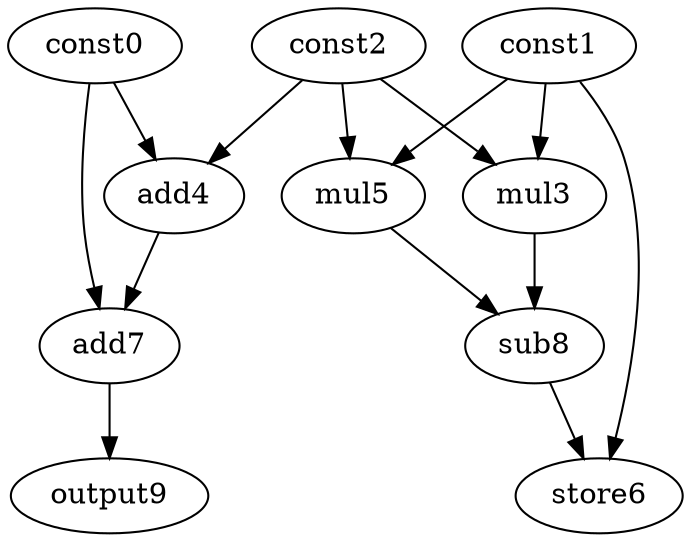 digraph G { 
const0[opcode=const]; 
const1[opcode=const]; 
const2[opcode=const]; 
mul3[opcode=mul]; 
add4[opcode=add]; 
mul5[opcode=mul]; 
store6[opcode=store]; 
add7[opcode=add]; 
sub8[opcode=sub]; 
output9[opcode=output]; 
const1->mul3[operand=0];
const2->mul3[operand=1];
const0->add4[operand=0];
const2->add4[operand=1];
const1->mul5[operand=0];
const2->mul5[operand=1];
const0->add7[operand=0];
add4->add7[operand=1];
mul3->sub8[operand=0];
mul5->sub8[operand=1];
sub8->store6[operand=0];
const1->store6[operand=1];
add7->output9[operand=0];
}
